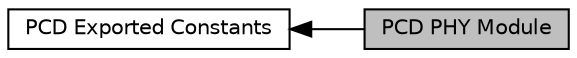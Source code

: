 digraph "PCD PHY Module"
{
  edge [fontname="Helvetica",fontsize="10",labelfontname="Helvetica",labelfontsize="10"];
  node [fontname="Helvetica",fontsize="10",shape=record];
  rankdir=LR;
  Node0 [label="PCD PHY Module",height=0.2,width=0.4,color="black", fillcolor="grey75", style="filled", fontcolor="black"];
  Node1 [label="PCD Exported Constants",height=0.2,width=0.4,color="black", fillcolor="white", style="filled",URL="$group___p_c_d___exported___constants.html"];
  Node1->Node0 [shape=plaintext, dir="back", style="solid"];
}
